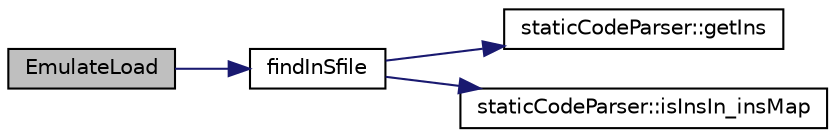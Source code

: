 digraph G
{
  edge [fontname="Helvetica",fontsize="10",labelfontname="Helvetica",labelfontsize="10"];
  node [fontname="Helvetica",fontsize="10",shape=record];
  rankdir=LR;
  Node1 [label="EmulateLoad",height=0.2,width=0.4,color="black", fillcolor="grey75", style="filled" fontcolor="black"];
  Node1 -> Node2 [color="midnightblue",fontsize="10",style="solid"];
  Node2 [label="findInSfile",height=0.2,width=0.4,color="black", fillcolor="white", style="filled",URL="$uop__gen_8cpp.html#a81d412f8480d48d0e150906d993936c5"];
  Node2 -> Node3 [color="midnightblue",fontsize="10",style="solid"];
  Node3 [label="staticCodeParser::getIns",height=0.2,width=0.4,color="black", fillcolor="white", style="filled",URL="$classstaticCodeParser.html#aad7f9347c84fad935e5c10e9654b9518"];
  Node2 -> Node4 [color="midnightblue",fontsize="10",style="solid"];
  Node4 [label="staticCodeParser::isInsIn_insMap",height=0.2,width=0.4,color="black", fillcolor="white", style="filled",URL="$classstaticCodeParser.html#aec2b31f34e15b47157a752d3259ace92"];
}
